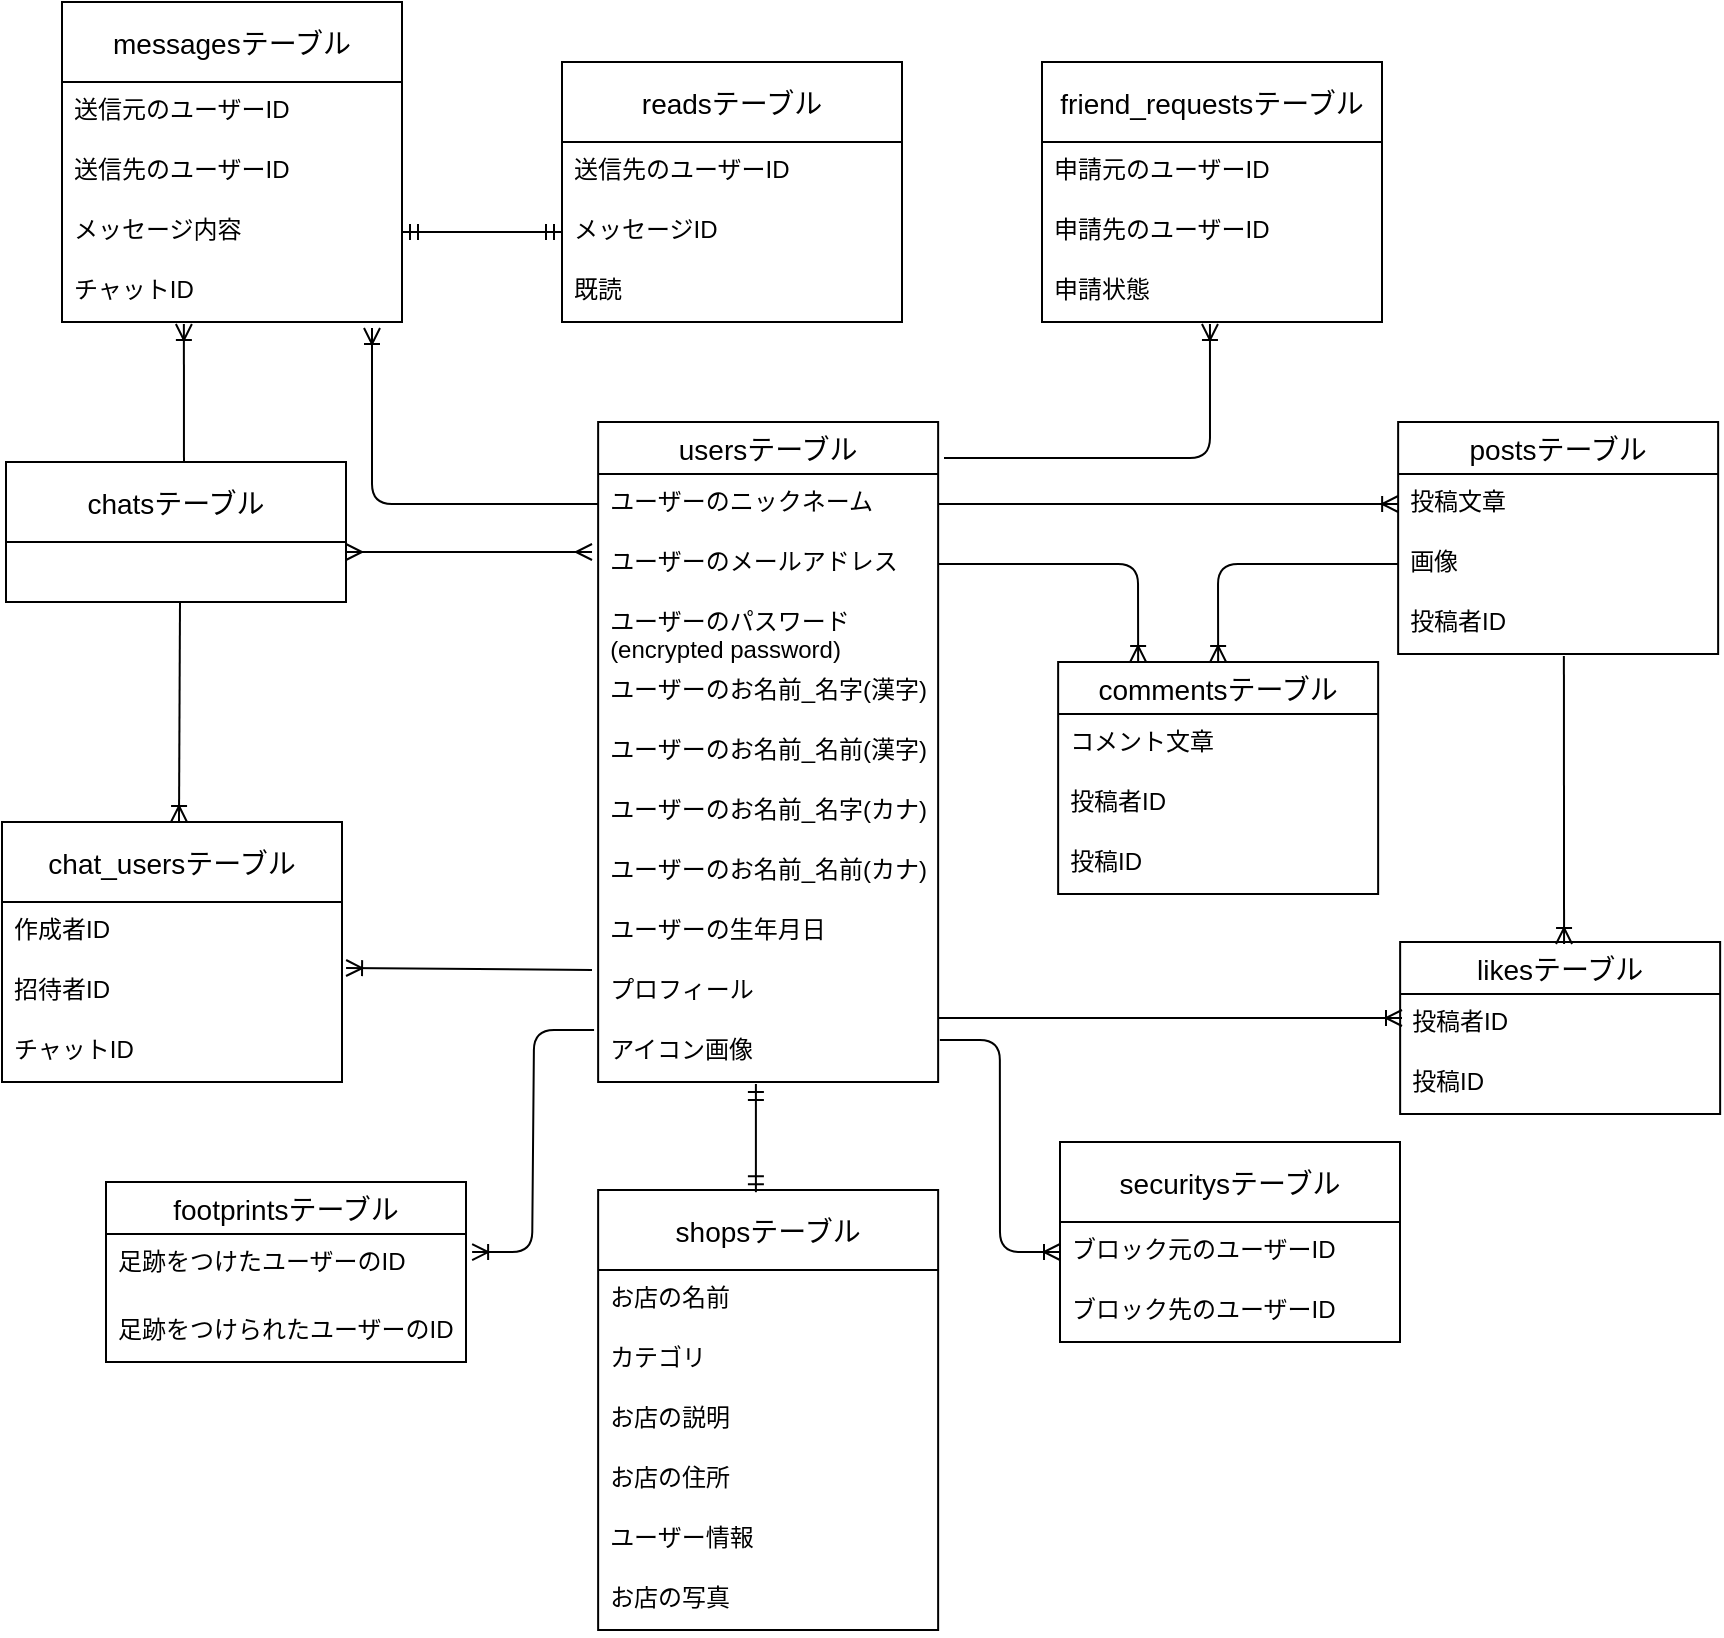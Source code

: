 <mxfile version="14.2.4" type="embed">
    <diagram id="MEoM591exM-4EiPBx88T" name="Page-1">
        <mxGraphModel dx="1641" dy="1155" grid="0" gridSize="10" guides="1" tooltips="1" connect="1" arrows="1" fold="1" page="0" pageScale="1" pageWidth="850" pageHeight="1100" math="0" shadow="0">
            <root>
                <mxCell id="0"/>
                <mxCell id="1" parent="0"/>
                <mxCell id="6" value="postsテーブル" style="swimlane;fontStyle=0;childLayout=stackLayout;horizontal=1;startSize=26;horizontalStack=0;resizeParent=1;resizeParentMax=0;resizeLast=0;collapsible=1;marginBottom=0;align=center;fontSize=14;" parent="1" vertex="1">
                    <mxGeometry x="678.07" width="160" height="116" as="geometry"/>
                </mxCell>
                <mxCell id="7" value="投稿文章" style="text;strokeColor=none;fillColor=none;spacingLeft=4;spacingRight=4;overflow=hidden;rotatable=0;points=[[0,0.5],[1,0.5]];portConstraint=eastwest;fontSize=12;" parent="6" vertex="1">
                    <mxGeometry y="26" width="160" height="30" as="geometry"/>
                </mxCell>
                <mxCell id="8" value="画像" style="text;strokeColor=none;fillColor=none;spacingLeft=4;spacingRight=4;overflow=hidden;rotatable=0;points=[[0,0.5],[1,0.5]];portConstraint=eastwest;fontSize=12;" parent="6" vertex="1">
                    <mxGeometry y="56" width="160" height="30" as="geometry"/>
                </mxCell>
                <mxCell id="9" value="投稿者ID" style="text;strokeColor=none;fillColor=none;spacingLeft=4;spacingRight=4;overflow=hidden;rotatable=0;points=[[0,0.5],[1,0.5]];portConstraint=eastwest;fontSize=12;" parent="6" vertex="1">
                    <mxGeometry y="86" width="160" height="30" as="geometry"/>
                </mxCell>
                <mxCell id="10" value="commentsテーブル" style="swimlane;fontStyle=0;childLayout=stackLayout;horizontal=1;startSize=26;horizontalStack=0;resizeParent=1;resizeParentMax=0;resizeLast=0;collapsible=1;marginBottom=0;align=center;fontSize=14;" parent="1" vertex="1">
                    <mxGeometry x="508.07" y="120" width="160" height="116" as="geometry"/>
                </mxCell>
                <mxCell id="11" value="コメント文章" style="text;strokeColor=none;fillColor=none;spacingLeft=4;spacingRight=4;overflow=hidden;rotatable=0;points=[[0,0.5],[1,0.5]];portConstraint=eastwest;fontSize=12;" parent="10" vertex="1">
                    <mxGeometry y="26" width="160" height="30" as="geometry"/>
                </mxCell>
                <mxCell id="12" value="投稿者ID" style="text;strokeColor=none;fillColor=none;spacingLeft=4;spacingRight=4;overflow=hidden;rotatable=0;points=[[0,0.5],[1,0.5]];portConstraint=eastwest;fontSize=12;" parent="10" vertex="1">
                    <mxGeometry y="56" width="160" height="30" as="geometry"/>
                </mxCell>
                <mxCell id="13" value="投稿ID" style="text;strokeColor=none;fillColor=none;spacingLeft=4;spacingRight=4;overflow=hidden;rotatable=0;points=[[0,0.5],[1,0.5]];portConstraint=eastwest;fontSize=12;" parent="10" vertex="1">
                    <mxGeometry y="86" width="160" height="30" as="geometry"/>
                </mxCell>
                <mxCell id="14" value="likesテーブル" style="swimlane;fontStyle=0;childLayout=stackLayout;horizontal=1;startSize=26;horizontalStack=0;resizeParent=1;resizeParentMax=0;resizeLast=0;collapsible=1;marginBottom=0;align=center;fontSize=14;" parent="1" vertex="1">
                    <mxGeometry x="679.07" y="260" width="160" height="86" as="geometry"/>
                </mxCell>
                <mxCell id="15" value="投稿者ID" style="text;strokeColor=none;fillColor=none;spacingLeft=4;spacingRight=4;overflow=hidden;rotatable=0;points=[[0,0.5],[1,0.5]];portConstraint=eastwest;fontSize=12;" parent="14" vertex="1">
                    <mxGeometry y="26" width="160" height="30" as="geometry"/>
                </mxCell>
                <mxCell id="16" value="投稿ID" style="text;strokeColor=none;fillColor=none;spacingLeft=4;spacingRight=4;overflow=hidden;rotatable=0;points=[[0,0.5],[1,0.5]];portConstraint=eastwest;fontSize=12;" parent="14" vertex="1">
                    <mxGeometry y="56" width="160" height="30" as="geometry"/>
                </mxCell>
                <mxCell id="22" value="usersテーブル" style="swimlane;fontStyle=0;childLayout=stackLayout;horizontal=1;startSize=26;horizontalStack=0;resizeParent=1;resizeParentMax=0;resizeLast=0;collapsible=1;marginBottom=0;align=center;fontSize=14;" parent="1" vertex="1">
                    <mxGeometry x="278.07" width="170" height="330" as="geometry"/>
                </mxCell>
                <mxCell id="23" value="ユーザーのニックネーム" style="text;strokeColor=none;fillColor=none;spacingLeft=4;spacingRight=4;overflow=hidden;rotatable=0;points=[[0,0.5],[1,0.5]];portConstraint=eastwest;fontSize=12;" parent="22" vertex="1">
                    <mxGeometry y="26" width="170" height="30" as="geometry"/>
                </mxCell>
                <mxCell id="24" value="ユーザーのメールアドレス" style="text;strokeColor=none;fillColor=none;spacingLeft=4;spacingRight=4;overflow=hidden;rotatable=0;points=[[0,0.5],[1,0.5]];portConstraint=eastwest;fontSize=12;" parent="22" vertex="1">
                    <mxGeometry y="56" width="170" height="30" as="geometry"/>
                </mxCell>
                <mxCell id="25" value="ユーザーのパスワード&#10;(encrypted password)" style="text;strokeColor=none;fillColor=none;spacingLeft=4;spacingRight=4;overflow=hidden;rotatable=0;points=[[0,0.5],[1,0.5]];portConstraint=eastwest;fontSize=12;" parent="22" vertex="1">
                    <mxGeometry y="86" width="170" height="34" as="geometry"/>
                </mxCell>
                <mxCell id="26" value="ユーザーのお名前_名字(漢字)" style="text;strokeColor=none;fillColor=none;spacingLeft=4;spacingRight=4;overflow=hidden;rotatable=0;points=[[0,0.5],[1,0.5]];portConstraint=eastwest;fontSize=12;" parent="22" vertex="1">
                    <mxGeometry y="120" width="170" height="30" as="geometry"/>
                </mxCell>
                <mxCell id="27" value="ユーザーのお名前_名前(漢字)" style="text;strokeColor=none;fillColor=none;spacingLeft=4;spacingRight=4;overflow=hidden;rotatable=0;points=[[0,0.5],[1,0.5]];portConstraint=eastwest;fontSize=12;" parent="22" vertex="1">
                    <mxGeometry y="150" width="170" height="30" as="geometry"/>
                </mxCell>
                <mxCell id="28" value="ユーザーのお名前_名字(カナ)" style="text;strokeColor=none;fillColor=none;spacingLeft=4;spacingRight=4;overflow=hidden;rotatable=0;points=[[0,0.5],[1,0.5]];portConstraint=eastwest;fontSize=12;" parent="22" vertex="1">
                    <mxGeometry y="180" width="170" height="30" as="geometry"/>
                </mxCell>
                <mxCell id="29" value="ユーザーのお名前_名前(カナ)" style="text;strokeColor=none;fillColor=none;spacingLeft=4;spacingRight=4;overflow=hidden;rotatable=0;points=[[0,0.5],[1,0.5]];portConstraint=eastwest;fontSize=12;" parent="22" vertex="1">
                    <mxGeometry y="210" width="170" height="30" as="geometry"/>
                </mxCell>
                <mxCell id="30" value="ユーザーの生年月日" style="text;strokeColor=none;fillColor=none;spacingLeft=4;spacingRight=4;overflow=hidden;rotatable=0;points=[[0,0.5],[1,0.5]];portConstraint=eastwest;fontSize=12;" parent="22" vertex="1">
                    <mxGeometry y="240" width="170" height="30" as="geometry"/>
                </mxCell>
                <mxCell id="31" value="プロフィール" style="text;strokeColor=none;fillColor=none;spacingLeft=4;spacingRight=4;overflow=hidden;rotatable=0;points=[[0,0.5],[1,0.5]];portConstraint=eastwest;fontSize=12;" parent="22" vertex="1">
                    <mxGeometry y="270" width="170" height="30" as="geometry"/>
                </mxCell>
                <mxCell id="32" value="アイコン画像" style="text;strokeColor=none;fillColor=none;spacingLeft=4;spacingRight=4;overflow=hidden;rotatable=0;points=[[0,0.5],[1,0.5]];portConstraint=eastwest;fontSize=12;" parent="22" vertex="1">
                    <mxGeometry y="300" width="170" height="30" as="geometry"/>
                </mxCell>
                <mxCell id="45" value="" style="edgeStyle=entityRelationEdgeStyle;fontSize=12;html=1;endArrow=ERoneToMany;exitX=1;exitY=0.5;exitDx=0;exitDy=0;entryX=0;entryY=0.5;entryDx=0;entryDy=0;" parent="1" source="23" target="7" edge="1">
                    <mxGeometry width="100" height="100" relative="1" as="geometry">
                        <mxPoint x="608.07" y="320" as="sourcePoint"/>
                        <mxPoint x="708.07" y="220" as="targetPoint"/>
                    </mxGeometry>
                </mxCell>
                <mxCell id="50" value="" style="edgeStyle=entityRelationEdgeStyle;fontSize=12;html=1;endArrow=ERoneToMany;exitX=1;exitY=0.933;exitDx=0;exitDy=0;exitPerimeter=0;" parent="1" source="31" edge="1">
                    <mxGeometry width="100" height="100" relative="1" as="geometry">
                        <mxPoint x="445" y="293" as="sourcePoint"/>
                        <mxPoint x="680" y="298" as="targetPoint"/>
                    </mxGeometry>
                </mxCell>
                <mxCell id="62" value="friend_requestsテーブル" style="swimlane;fontStyle=0;childLayout=stackLayout;horizontal=1;startSize=40;horizontalStack=0;resizeParent=1;resizeParentMax=0;resizeLast=0;collapsible=1;marginBottom=0;align=center;fontSize=14;" parent="1" vertex="1">
                    <mxGeometry x="500" y="-180" width="170" height="130" as="geometry"/>
                </mxCell>
                <mxCell id="63" value="申請元のユーザーID" style="text;strokeColor=none;fillColor=none;spacingLeft=4;spacingRight=4;overflow=hidden;rotatable=0;points=[[0,0.5],[1,0.5]];portConstraint=eastwest;fontSize=12;" parent="62" vertex="1">
                    <mxGeometry y="40" width="170" height="30" as="geometry"/>
                </mxCell>
                <mxCell id="64" value="申請先のユーザーID" style="text;strokeColor=none;fillColor=none;spacingLeft=4;spacingRight=4;overflow=hidden;rotatable=0;points=[[0,0.5],[1,0.5]];portConstraint=eastwest;fontSize=12;" parent="62" vertex="1">
                    <mxGeometry y="70" width="170" height="30" as="geometry"/>
                </mxCell>
                <mxCell id="79" value="申請状態" style="text;strokeColor=none;fillColor=none;spacingLeft=4;spacingRight=4;overflow=hidden;rotatable=0;points=[[0,0.5],[1,0.5]];portConstraint=eastwest;fontSize=12;" parent="62" vertex="1">
                    <mxGeometry y="100" width="170" height="30" as="geometry"/>
                </mxCell>
                <mxCell id="80" value="messagesテーブル" style="swimlane;fontStyle=0;childLayout=stackLayout;horizontal=1;startSize=40;horizontalStack=0;resizeParent=1;resizeParentMax=0;resizeLast=0;collapsible=1;marginBottom=0;align=center;fontSize=14;" parent="1" vertex="1">
                    <mxGeometry x="10" y="-210" width="170" height="160" as="geometry"/>
                </mxCell>
                <mxCell id="81" value="送信元のユーザーID" style="text;strokeColor=none;fillColor=none;spacingLeft=4;spacingRight=4;overflow=hidden;rotatable=0;points=[[0,0.5],[1,0.5]];portConstraint=eastwest;fontSize=12;" parent="80" vertex="1">
                    <mxGeometry y="40" width="170" height="30" as="geometry"/>
                </mxCell>
                <mxCell id="82" value="送信先のユーザーID" style="text;strokeColor=none;fillColor=none;spacingLeft=4;spacingRight=4;overflow=hidden;rotatable=0;points=[[0,0.5],[1,0.5]];portConstraint=eastwest;fontSize=12;" parent="80" vertex="1">
                    <mxGeometry y="70" width="170" height="30" as="geometry"/>
                </mxCell>
                <mxCell id="83" value="メッセージ内容" style="text;strokeColor=none;fillColor=none;spacingLeft=4;spacingRight=4;overflow=hidden;rotatable=0;points=[[0,0.5],[1,0.5]];portConstraint=eastwest;fontSize=12;" parent="80" vertex="1">
                    <mxGeometry y="100" width="170" height="30" as="geometry"/>
                </mxCell>
                <mxCell id="92" value="チャットID" style="text;strokeColor=none;fillColor=none;spacingLeft=4;spacingRight=4;overflow=hidden;rotatable=0;points=[[0,0.5],[1,0.5]];portConstraint=eastwest;fontSize=12;" parent="80" vertex="1">
                    <mxGeometry y="130" width="170" height="30" as="geometry"/>
                </mxCell>
                <mxCell id="88" value="chatsテーブル" style="swimlane;fontStyle=0;childLayout=stackLayout;horizontal=1;startSize=40;horizontalStack=0;resizeParent=1;resizeParentMax=0;resizeLast=0;collapsible=1;marginBottom=0;align=center;fontSize=14;" parent="1" vertex="1">
                    <mxGeometry x="-18" y="20" width="170" height="70" as="geometry"/>
                </mxCell>
                <mxCell id="93" value="" style="edgeStyle=entityRelationEdgeStyle;fontSize=12;html=1;endArrow=ERmany;startArrow=ERmany;entryX=-0.018;entryY=0.3;entryDx=0;entryDy=0;entryPerimeter=0;" parent="1" target="24" edge="1">
                    <mxGeometry width="100" height="100" relative="1" as="geometry">
                        <mxPoint x="152" y="65" as="sourcePoint"/>
                        <mxPoint x="270" y="60" as="targetPoint"/>
                    </mxGeometry>
                </mxCell>
                <mxCell id="99" value="chat_usersテーブル" style="swimlane;fontStyle=0;childLayout=stackLayout;horizontal=1;startSize=40;horizontalStack=0;resizeParent=1;resizeParentMax=0;resizeLast=0;collapsible=1;marginBottom=0;align=center;fontSize=14;" parent="1" vertex="1">
                    <mxGeometry x="-20" y="200" width="170" height="130" as="geometry"/>
                </mxCell>
                <mxCell id="100" value="作成者ID" style="text;strokeColor=none;fillColor=none;spacingLeft=4;spacingRight=4;overflow=hidden;rotatable=0;points=[[0,0.5],[1,0.5]];portConstraint=eastwest;fontSize=12;" parent="99" vertex="1">
                    <mxGeometry y="40" width="170" height="30" as="geometry"/>
                </mxCell>
                <mxCell id="101" value="招待者ID" style="text;strokeColor=none;fillColor=none;spacingLeft=4;spacingRight=4;overflow=hidden;rotatable=0;points=[[0,0.5],[1,0.5]];portConstraint=eastwest;fontSize=12;" parent="99" vertex="1">
                    <mxGeometry y="70" width="170" height="30" as="geometry"/>
                </mxCell>
                <mxCell id="102" value="チャットID" style="text;strokeColor=none;fillColor=none;spacingLeft=4;spacingRight=4;overflow=hidden;rotatable=0;points=[[0,0.5],[1,0.5]];portConstraint=eastwest;fontSize=12;" parent="99" vertex="1">
                    <mxGeometry y="100" width="170" height="30" as="geometry"/>
                </mxCell>
                <mxCell id="103" value="readsテーブル" style="swimlane;fontStyle=0;childLayout=stackLayout;horizontal=1;startSize=40;horizontalStack=0;resizeParent=1;resizeParentMax=0;resizeLast=0;collapsible=1;marginBottom=0;align=center;fontSize=14;" parent="1" vertex="1">
                    <mxGeometry x="260" y="-180" width="170" height="130" as="geometry"/>
                </mxCell>
                <mxCell id="104" value="送信先のユーザーID" style="text;strokeColor=none;fillColor=none;spacingLeft=4;spacingRight=4;overflow=hidden;rotatable=0;points=[[0,0.5],[1,0.5]];portConstraint=eastwest;fontSize=12;" parent="103" vertex="1">
                    <mxGeometry y="40" width="170" height="30" as="geometry"/>
                </mxCell>
                <mxCell id="105" value="メッセージID" style="text;strokeColor=none;fillColor=none;spacingLeft=4;spacingRight=4;overflow=hidden;rotatable=0;points=[[0,0.5],[1,0.5]];portConstraint=eastwest;fontSize=12;" parent="103" vertex="1">
                    <mxGeometry y="70" width="170" height="30" as="geometry"/>
                </mxCell>
                <mxCell id="106" value="既読" style="text;strokeColor=none;fillColor=none;spacingLeft=4;spacingRight=4;overflow=hidden;rotatable=0;points=[[0,0.5],[1,0.5]];portConstraint=eastwest;fontSize=12;" parent="103" vertex="1">
                    <mxGeometry y="100" width="170" height="30" as="geometry"/>
                </mxCell>
                <mxCell id="108" value="" style="edgeStyle=entityRelationEdgeStyle;fontSize=12;html=1;endArrow=ERmandOne;startArrow=ERmandOne;exitX=1;exitY=0.5;exitDx=0;exitDy=0;entryX=0;entryY=0.5;entryDx=0;entryDy=0;" parent="1" source="83" target="105" edge="1">
                    <mxGeometry width="100" height="100" relative="1" as="geometry">
                        <mxPoint x="200" y="-20" as="sourcePoint"/>
                        <mxPoint x="300" y="-120" as="targetPoint"/>
                    </mxGeometry>
                </mxCell>
                <mxCell id="109" value="footprintsテーブル" style="swimlane;fontStyle=0;childLayout=stackLayout;horizontal=1;startSize=26;horizontalStack=0;resizeParent=1;resizeParentMax=0;resizeLast=0;collapsible=1;marginBottom=0;align=center;fontSize=14;" parent="1" vertex="1">
                    <mxGeometry x="32" y="380" width="180" height="90" as="geometry"/>
                </mxCell>
                <mxCell id="110" value="足跡をつけたユーザーのID" style="text;strokeColor=none;fillColor=none;spacingLeft=4;spacingRight=4;overflow=hidden;rotatable=0;points=[[0,0.5],[1,0.5]];portConstraint=eastwest;fontSize=12;" parent="109" vertex="1">
                    <mxGeometry y="26" width="180" height="34" as="geometry"/>
                </mxCell>
                <mxCell id="114" value="足跡をつけられたユーザーのID" style="text;strokeColor=none;fillColor=none;spacingLeft=4;spacingRight=4;overflow=hidden;rotatable=0;points=[[0,0.5],[1,0.5]];portConstraint=eastwest;fontSize=12;" parent="109" vertex="1">
                    <mxGeometry y="60" width="180" height="30" as="geometry"/>
                </mxCell>
                <mxCell id="113" value="" style="edgeStyle=entityRelationEdgeStyle;fontSize=12;html=1;endArrow=ERoneToMany;exitX=-0.012;exitY=0.133;exitDx=0;exitDy=0;entryX=1.017;entryY=0.265;entryDx=0;entryDy=0;exitPerimeter=0;entryPerimeter=0;" parent="1" source="32" target="110" edge="1">
                    <mxGeometry width="100" height="100" relative="1" as="geometry">
                        <mxPoint x="209.98" y="322.01" as="sourcePoint"/>
                        <mxPoint x="230.0" y="360" as="targetPoint"/>
                    </mxGeometry>
                </mxCell>
                <mxCell id="115" value="securitysテーブル" style="swimlane;fontStyle=0;childLayout=stackLayout;horizontal=1;startSize=40;horizontalStack=0;resizeParent=1;resizeParentMax=0;resizeLast=0;collapsible=1;marginBottom=0;align=center;fontSize=14;" parent="1" vertex="1">
                    <mxGeometry x="509" y="360" width="170" height="100" as="geometry"/>
                </mxCell>
                <mxCell id="116" value="ブロック元のユーザーID" style="text;strokeColor=none;fillColor=none;spacingLeft=4;spacingRight=4;overflow=hidden;rotatable=0;points=[[0,0.5],[1,0.5]];portConstraint=eastwest;fontSize=12;" parent="115" vertex="1">
                    <mxGeometry y="40" width="170" height="30" as="geometry"/>
                </mxCell>
                <mxCell id="117" value="ブロック先のユーザーID" style="text;strokeColor=none;fillColor=none;spacingLeft=4;spacingRight=4;overflow=hidden;rotatable=0;points=[[0,0.5],[1,0.5]];portConstraint=eastwest;fontSize=12;" parent="115" vertex="1">
                    <mxGeometry y="70" width="170" height="30" as="geometry"/>
                </mxCell>
                <mxCell id="119" value="" style="edgeStyle=entityRelationEdgeStyle;fontSize=12;html=1;endArrow=ERoneToMany;exitX=1.005;exitY=0.3;exitDx=0;exitDy=0;entryX=0;entryY=0.5;entryDx=0;entryDy=0;exitPerimeter=0;" parent="1" source="32" target="116" edge="1">
                    <mxGeometry width="100" height="100" relative="1" as="geometry">
                        <mxPoint x="446.92" y="320" as="sourcePoint"/>
                        <mxPoint x="470.0" y="407.99" as="targetPoint"/>
                    </mxGeometry>
                </mxCell>
                <mxCell id="121" value="shopsテーブル" style="swimlane;fontStyle=0;childLayout=stackLayout;horizontal=1;startSize=40;horizontalStack=0;resizeParent=1;resizeParentMax=0;resizeLast=0;collapsible=1;marginBottom=0;align=center;fontSize=14;" parent="1" vertex="1">
                    <mxGeometry x="278.07" y="384" width="170" height="220" as="geometry"/>
                </mxCell>
                <mxCell id="122" value="お店の名前" style="text;strokeColor=none;fillColor=none;spacingLeft=4;spacingRight=4;overflow=hidden;rotatable=0;points=[[0,0.5],[1,0.5]];portConstraint=eastwest;fontSize=12;" parent="121" vertex="1">
                    <mxGeometry y="40" width="170" height="30" as="geometry"/>
                </mxCell>
                <mxCell id="123" value="カテゴリ" style="text;strokeColor=none;fillColor=none;spacingLeft=4;spacingRight=4;overflow=hidden;rotatable=0;points=[[0,0.5],[1,0.5]];portConstraint=eastwest;fontSize=12;" parent="121" vertex="1">
                    <mxGeometry y="70" width="170" height="30" as="geometry"/>
                </mxCell>
                <mxCell id="124" value="お店の説明" style="text;strokeColor=none;fillColor=none;spacingLeft=4;spacingRight=4;overflow=hidden;rotatable=0;points=[[0,0.5],[1,0.5]];portConstraint=eastwest;fontSize=12;" parent="121" vertex="1">
                    <mxGeometry y="100" width="170" height="30" as="geometry"/>
                </mxCell>
                <mxCell id="127" value="お店の住所" style="text;strokeColor=none;fillColor=none;spacingLeft=4;spacingRight=4;overflow=hidden;rotatable=0;points=[[0,0.5],[1,0.5]];portConstraint=eastwest;fontSize=12;" parent="121" vertex="1">
                    <mxGeometry y="130" width="170" height="30" as="geometry"/>
                </mxCell>
                <mxCell id="128" value="ユーザー情報" style="text;strokeColor=none;fillColor=none;spacingLeft=4;spacingRight=4;overflow=hidden;rotatable=0;points=[[0,0.5],[1,0.5]];portConstraint=eastwest;fontSize=12;" parent="121" vertex="1">
                    <mxGeometry y="160" width="170" height="30" as="geometry"/>
                </mxCell>
                <mxCell id="125" value="お店の写真" style="text;strokeColor=none;fillColor=none;spacingLeft=4;spacingRight=4;overflow=hidden;rotatable=0;points=[[0,0.5],[1,0.5]];portConstraint=eastwest;fontSize=12;" parent="121" vertex="1">
                    <mxGeometry y="190" width="170" height="30" as="geometry"/>
                </mxCell>
                <mxCell id="129" value="" style="endArrow=ERoneToMany;html=1;entryX=0.25;entryY=0;entryDx=0;entryDy=0;endFill=0;" parent="1" edge="1">
                    <mxGeometry width="50" height="50" relative="1" as="geometry">
                        <mxPoint x="69" y="90" as="sourcePoint"/>
                        <mxPoint x="68.5" y="200" as="targetPoint"/>
                    </mxGeometry>
                </mxCell>
                <mxCell id="130" value="" style="endArrow=ERoneToMany;html=1;entryX=0.382;entryY=1.033;entryDx=0;entryDy=0;endFill=0;entryPerimeter=0;exitX=0.547;exitY=0;exitDx=0;exitDy=0;exitPerimeter=0;" parent="1" edge="1">
                    <mxGeometry width="50" height="50" relative="1" as="geometry">
                        <mxPoint x="70.99" y="20" as="sourcePoint"/>
                        <mxPoint x="70.94" y="-49.01" as="targetPoint"/>
                    </mxGeometry>
                </mxCell>
                <mxCell id="131" value="" style="endArrow=ERoneToMany;html=1;endFill=0;exitX=0;exitY=0.5;exitDx=0;exitDy=0;" parent="1" source="23" edge="1">
                    <mxGeometry width="50" height="50" relative="1" as="geometry">
                        <mxPoint x="215.05" y="57.01" as="sourcePoint"/>
                        <mxPoint x="165" y="-47" as="targetPoint"/>
                        <Array as="points">
                            <mxPoint x="165" y="41"/>
                        </Array>
                    </mxGeometry>
                </mxCell>
                <mxCell id="132" value="" style="endArrow=ERoneToMany;html=1;entryX=0.494;entryY=1.033;entryDx=0;entryDy=0;endFill=0;entryPerimeter=0;" parent="1" target="79" edge="1">
                    <mxGeometry width="50" height="50" relative="1" as="geometry">
                        <mxPoint x="451" y="18" as="sourcePoint"/>
                        <mxPoint x="569" y="-22.0" as="targetPoint"/>
                        <Array as="points">
                            <mxPoint x="584" y="18"/>
                        </Array>
                    </mxGeometry>
                </mxCell>
                <mxCell id="133" value="" style="endArrow=ERoneToMany;html=1;entryX=1.012;entryY=0.1;entryDx=0;entryDy=0;endFill=0;exitX=-0.018;exitY=0.133;exitDx=0;exitDy=0;exitPerimeter=0;entryPerimeter=0;" parent="1" source="31" target="101" edge="1">
                    <mxGeometry width="50" height="50" relative="1" as="geometry">
                        <mxPoint x="205.5" y="113" as="sourcePoint"/>
                        <mxPoint x="205" y="223" as="targetPoint"/>
                    </mxGeometry>
                </mxCell>
                <mxCell id="134" value="" style="endArrow=ERmandOne;html=1;endFill=0;startArrow=ERmandOne;startFill=0;exitX=0.464;exitY=1.033;exitDx=0;exitDy=0;exitPerimeter=0;entryX=0.464;entryY=0.005;entryDx=0;entryDy=0;entryPerimeter=0;" parent="1" source="32" target="121" edge="1">
                    <mxGeometry width="50" height="50" relative="1" as="geometry">
                        <mxPoint x="356" y="346" as="sourcePoint"/>
                        <mxPoint x="356" y="409" as="targetPoint"/>
                    </mxGeometry>
                </mxCell>
                <mxCell id="135" value="" style="endArrow=ERoneToMany;html=1;endFill=0;exitX=0.768;exitY=1.033;exitDx=0;exitDy=0;exitPerimeter=0;entryX=0.706;entryY=0.012;entryDx=0;entryDy=0;entryPerimeter=0;" parent="1" edge="1">
                    <mxGeometry width="50" height="50" relative="1" as="geometry">
                        <mxPoint x="760.95" y="116.99" as="sourcePoint"/>
                        <mxPoint x="761.03" y="261.032" as="targetPoint"/>
                    </mxGeometry>
                </mxCell>
                <mxCell id="136" value="" style="endArrow=ERoneToMany;html=1;endFill=0;exitX=0;exitY=0.5;exitDx=0;exitDy=0;entryX=0.5;entryY=0;entryDx=0;entryDy=0;" parent="1" source="8" target="10" edge="1">
                    <mxGeometry width="50" height="50" relative="1" as="geometry">
                        <mxPoint x="699.0" y="129" as="sourcePoint"/>
                        <mxPoint x="699.08" y="273.042" as="targetPoint"/>
                        <Array as="points">
                            <mxPoint x="588" y="71"/>
                        </Array>
                    </mxGeometry>
                </mxCell>
                <mxCell id="137" value="" style="endArrow=ERoneToMany;html=1;endFill=0;exitX=1;exitY=0.5;exitDx=0;exitDy=0;entryX=0.25;entryY=0;entryDx=0;entryDy=0;" parent="1" source="24" target="10" edge="1">
                    <mxGeometry width="50" height="50" relative="1" as="geometry">
                        <mxPoint x="585.07" y="71" as="sourcePoint"/>
                        <mxPoint x="495.07" y="120" as="targetPoint"/>
                        <Array as="points">
                            <mxPoint x="548" y="71"/>
                        </Array>
                    </mxGeometry>
                </mxCell>
            </root>
        </mxGraphModel>
    </diagram>
</mxfile>